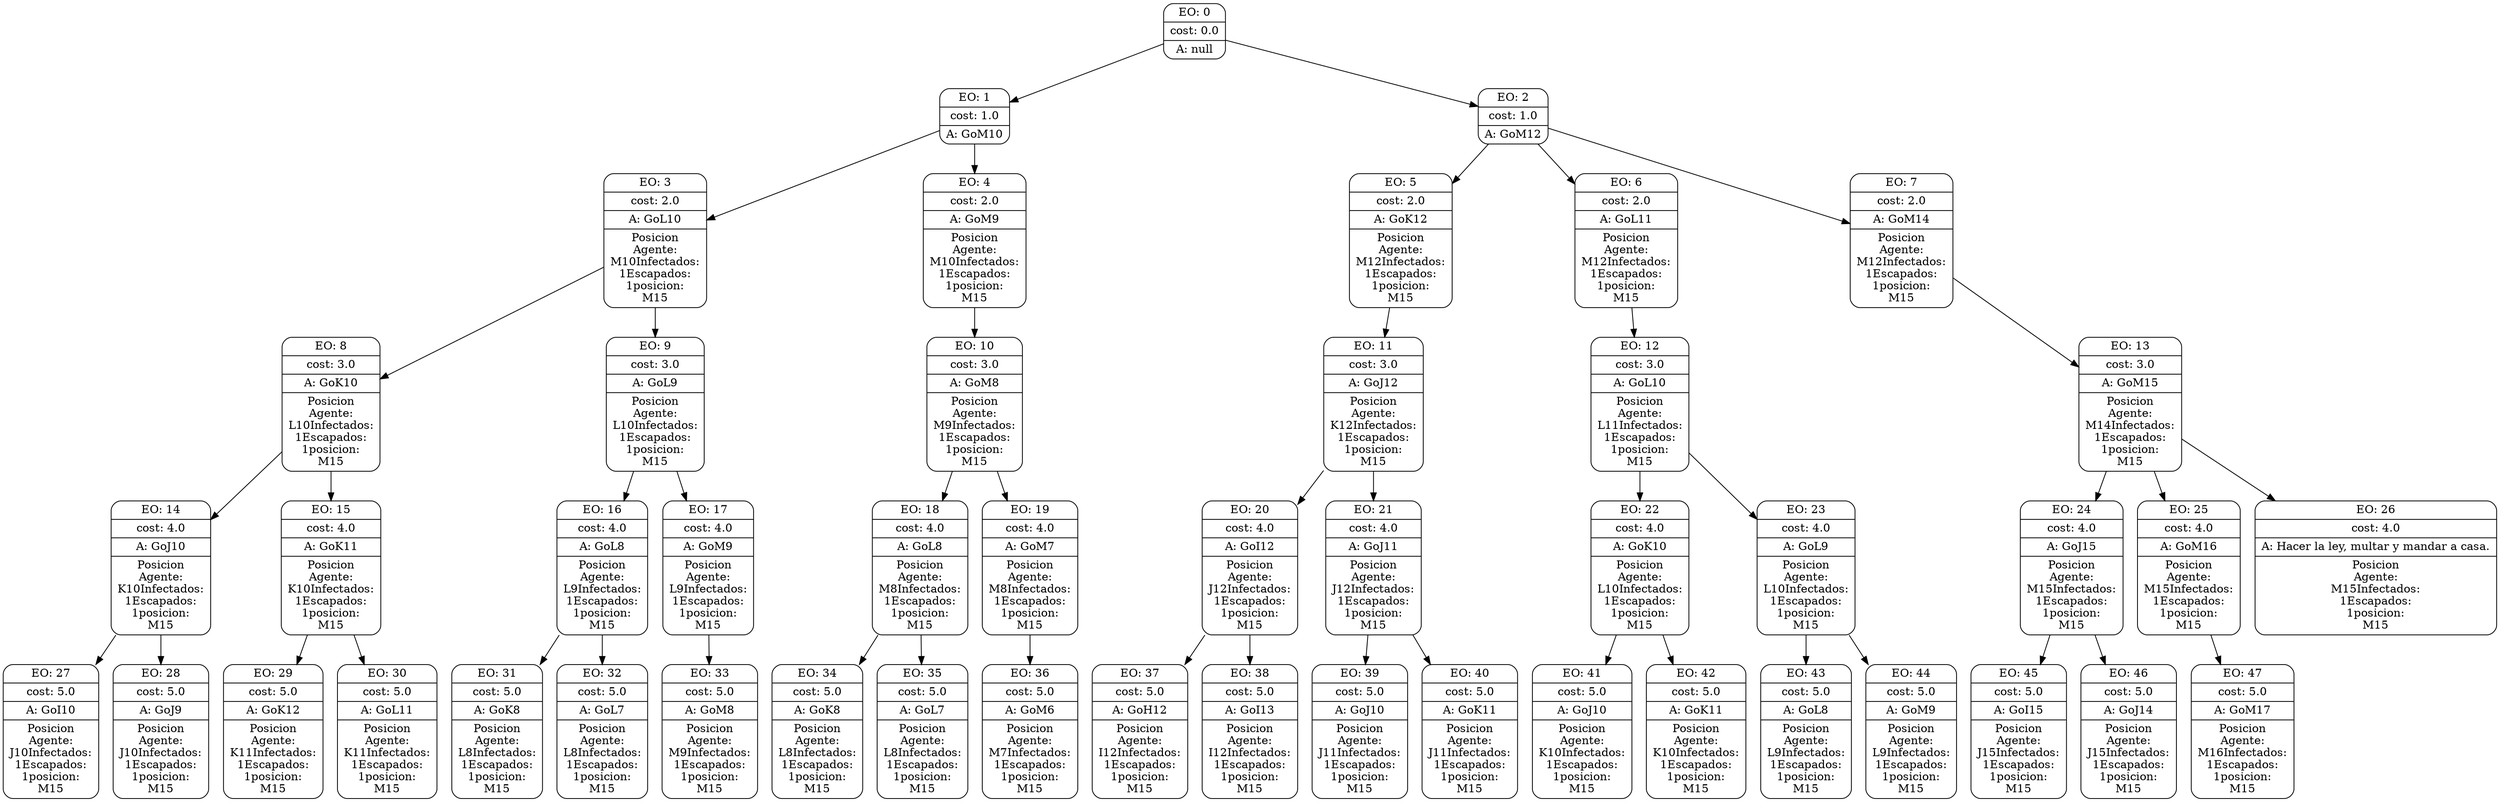 digraph g {
node [shape = Mrecord];
nodo0[label="{EO: 0|cost: 0.0|A: null}"]
nodo1[label="{EO: 1|cost: 1.0|A: GoM10}"]
nodo3[label="{EO: 3|cost: 2.0|A: GoL10|
Posicion\nAgente:\nM10
Infectados:\n1
Escapados:\n1
	posicion:\nM15
}"]
nodo8[label="{EO: 8|cost: 3.0|A: GoK10|
Posicion\nAgente:\nL10
Infectados:\n1
Escapados:\n1
	posicion:\nM15
}"]
nodo14[label="{EO: 14|cost: 4.0|A: GoJ10|
Posicion\nAgente:\nK10
Infectados:\n1
Escapados:\n1
	posicion:\nM15
}"]
nodo27[label="{EO: 27|cost: 5.0|A: GoI10|
Posicion\nAgente:\nJ10
Infectados:\n1
Escapados:\n1
	posicion:\nM15
}"]

nodo14 -> nodo27;
nodo28[label="{EO: 28|cost: 5.0|A: GoJ9|
Posicion\nAgente:\nJ10
Infectados:\n1
Escapados:\n1
	posicion:\nM15
}"]

nodo14 -> nodo28;

nodo8 -> nodo14;
nodo15[label="{EO: 15|cost: 4.0|A: GoK11|
Posicion\nAgente:\nK10
Infectados:\n1
Escapados:\n1
	posicion:\nM15
}"]
nodo29[label="{EO: 29|cost: 5.0|A: GoK12|
Posicion\nAgente:\nK11
Infectados:\n1
Escapados:\n1
	posicion:\nM15
}"]

nodo15 -> nodo29;
nodo30[label="{EO: 30|cost: 5.0|A: GoL11|
Posicion\nAgente:\nK11
Infectados:\n1
Escapados:\n1
	posicion:\nM15
}"]

nodo15 -> nodo30;

nodo8 -> nodo15;

nodo3 -> nodo8;
nodo9[label="{EO: 9|cost: 3.0|A: GoL9|
Posicion\nAgente:\nL10
Infectados:\n1
Escapados:\n1
	posicion:\nM15
}"]
nodo16[label="{EO: 16|cost: 4.0|A: GoL8|
Posicion\nAgente:\nL9
Infectados:\n1
Escapados:\n1
	posicion:\nM15
}"]
nodo31[label="{EO: 31|cost: 5.0|A: GoK8|
Posicion\nAgente:\nL8
Infectados:\n1
Escapados:\n1
	posicion:\nM15
}"]

nodo16 -> nodo31;
nodo32[label="{EO: 32|cost: 5.0|A: GoL7|
Posicion\nAgente:\nL8
Infectados:\n1
Escapados:\n1
	posicion:\nM15
}"]

nodo16 -> nodo32;

nodo9 -> nodo16;
nodo17[label="{EO: 17|cost: 4.0|A: GoM9|
Posicion\nAgente:\nL9
Infectados:\n1
Escapados:\n1
	posicion:\nM15
}"]
nodo33[label="{EO: 33|cost: 5.0|A: GoM8|
Posicion\nAgente:\nM9
Infectados:\n1
Escapados:\n1
	posicion:\nM15
}"]

nodo17 -> nodo33;

nodo9 -> nodo17;

nodo3 -> nodo9;

nodo1 -> nodo3;
nodo4[label="{EO: 4|cost: 2.0|A: GoM9|
Posicion\nAgente:\nM10
Infectados:\n1
Escapados:\n1
	posicion:\nM15
}"]
nodo10[label="{EO: 10|cost: 3.0|A: GoM8|
Posicion\nAgente:\nM9
Infectados:\n1
Escapados:\n1
	posicion:\nM15
}"]
nodo18[label="{EO: 18|cost: 4.0|A: GoL8|
Posicion\nAgente:\nM8
Infectados:\n1
Escapados:\n1
	posicion:\nM15
}"]
nodo34[label="{EO: 34|cost: 5.0|A: GoK8|
Posicion\nAgente:\nL8
Infectados:\n1
Escapados:\n1
	posicion:\nM15
}"]

nodo18 -> nodo34;
nodo35[label="{EO: 35|cost: 5.0|A: GoL7|
Posicion\nAgente:\nL8
Infectados:\n1
Escapados:\n1
	posicion:\nM15
}"]

nodo18 -> nodo35;

nodo10 -> nodo18;
nodo19[label="{EO: 19|cost: 4.0|A: GoM7|
Posicion\nAgente:\nM8
Infectados:\n1
Escapados:\n1
	posicion:\nM15
}"]
nodo36[label="{EO: 36|cost: 5.0|A: GoM6|
Posicion\nAgente:\nM7
Infectados:\n1
Escapados:\n1
	posicion:\nM15
}"]

nodo19 -> nodo36;

nodo10 -> nodo19;

nodo4 -> nodo10;

nodo1 -> nodo4;

nodo0 -> nodo1;
nodo2[label="{EO: 2|cost: 1.0|A: GoM12}"]
nodo5[label="{EO: 5|cost: 2.0|A: GoK12|
Posicion\nAgente:\nM12
Infectados:\n1
Escapados:\n1
	posicion:\nM15
}"]
nodo11[label="{EO: 11|cost: 3.0|A: GoJ12|
Posicion\nAgente:\nK12
Infectados:\n1
Escapados:\n1
	posicion:\nM15
}"]
nodo20[label="{EO: 20|cost: 4.0|A: GoI12|
Posicion\nAgente:\nJ12
Infectados:\n1
Escapados:\n1
	posicion:\nM15
}"]
nodo37[label="{EO: 37|cost: 5.0|A: GoH12|
Posicion\nAgente:\nI12
Infectados:\n1
Escapados:\n1
	posicion:\nM15
}"]

nodo20 -> nodo37;
nodo38[label="{EO: 38|cost: 5.0|A: GoI13|
Posicion\nAgente:\nI12
Infectados:\n1
Escapados:\n1
	posicion:\nM15
}"]

nodo20 -> nodo38;

nodo11 -> nodo20;
nodo21[label="{EO: 21|cost: 4.0|A: GoJ11|
Posicion\nAgente:\nJ12
Infectados:\n1
Escapados:\n1
	posicion:\nM15
}"]
nodo39[label="{EO: 39|cost: 5.0|A: GoJ10|
Posicion\nAgente:\nJ11
Infectados:\n1
Escapados:\n1
	posicion:\nM15
}"]

nodo21 -> nodo39;
nodo40[label="{EO: 40|cost: 5.0|A: GoK11|
Posicion\nAgente:\nJ11
Infectados:\n1
Escapados:\n1
	posicion:\nM15
}"]

nodo21 -> nodo40;

nodo11 -> nodo21;

nodo5 -> nodo11;

nodo2 -> nodo5;
nodo6[label="{EO: 6|cost: 2.0|A: GoL11|
Posicion\nAgente:\nM12
Infectados:\n1
Escapados:\n1
	posicion:\nM15
}"]
nodo12[label="{EO: 12|cost: 3.0|A: GoL10|
Posicion\nAgente:\nL11
Infectados:\n1
Escapados:\n1
	posicion:\nM15
}"]
nodo22[label="{EO: 22|cost: 4.0|A: GoK10|
Posicion\nAgente:\nL10
Infectados:\n1
Escapados:\n1
	posicion:\nM15
}"]
nodo41[label="{EO: 41|cost: 5.0|A: GoJ10|
Posicion\nAgente:\nK10
Infectados:\n1
Escapados:\n1
	posicion:\nM15
}"]

nodo22 -> nodo41;
nodo42[label="{EO: 42|cost: 5.0|A: GoK11|
Posicion\nAgente:\nK10
Infectados:\n1
Escapados:\n1
	posicion:\nM15
}"]

nodo22 -> nodo42;

nodo12 -> nodo22;
nodo23[label="{EO: 23|cost: 4.0|A: GoL9|
Posicion\nAgente:\nL10
Infectados:\n1
Escapados:\n1
	posicion:\nM15
}"]
nodo43[label="{EO: 43|cost: 5.0|A: GoL8|
Posicion\nAgente:\nL9
Infectados:\n1
Escapados:\n1
	posicion:\nM15
}"]

nodo23 -> nodo43;
nodo44[label="{EO: 44|cost: 5.0|A: GoM9|
Posicion\nAgente:\nL9
Infectados:\n1
Escapados:\n1
	posicion:\nM15
}"]

nodo23 -> nodo44;

nodo12 -> nodo23;

nodo6 -> nodo12;

nodo2 -> nodo6;
nodo7[label="{EO: 7|cost: 2.0|A: GoM14|
Posicion\nAgente:\nM12
Infectados:\n1
Escapados:\n1
	posicion:\nM15
}"]
nodo13[label="{EO: 13|cost: 3.0|A: GoM15|
Posicion\nAgente:\nM14
Infectados:\n1
Escapados:\n1
	posicion:\nM15
}"]
nodo24[label="{EO: 24|cost: 4.0|A: GoJ15|
Posicion\nAgente:\nM15
Infectados:\n1
Escapados:\n1
	posicion:\nM15
}"]
nodo45[label="{EO: 45|cost: 5.0|A: GoI15|
Posicion\nAgente:\nJ15
Infectados:\n1
Escapados:\n1
	posicion:\nM15
}"]

nodo24 -> nodo45;
nodo46[label="{EO: 46|cost: 5.0|A: GoJ14|
Posicion\nAgente:\nJ15
Infectados:\n1
Escapados:\n1
	posicion:\nM15
}"]

nodo24 -> nodo46;

nodo13 -> nodo24;
nodo25[label="{EO: 25|cost: 4.0|A: GoM16|
Posicion\nAgente:\nM15
Infectados:\n1
Escapados:\n1
	posicion:\nM15
}"]
nodo47[label="{EO: 47|cost: 5.0|A: GoM17|
Posicion\nAgente:\nM16
Infectados:\n1
Escapados:\n1
	posicion:\nM15
}"]

nodo25 -> nodo47;

nodo13 -> nodo25;
nodo26[label="{EO: 26|cost: 4.0|A: Hacer la ley, multar y mandar a casa.|
Posicion\nAgente:\nM15
Infectados:\n1
Escapados:\n1
	posicion:\nM15
}"]

nodo13 -> nodo26;

nodo7 -> nodo13;

nodo2 -> nodo7;

nodo0 -> nodo2;


}